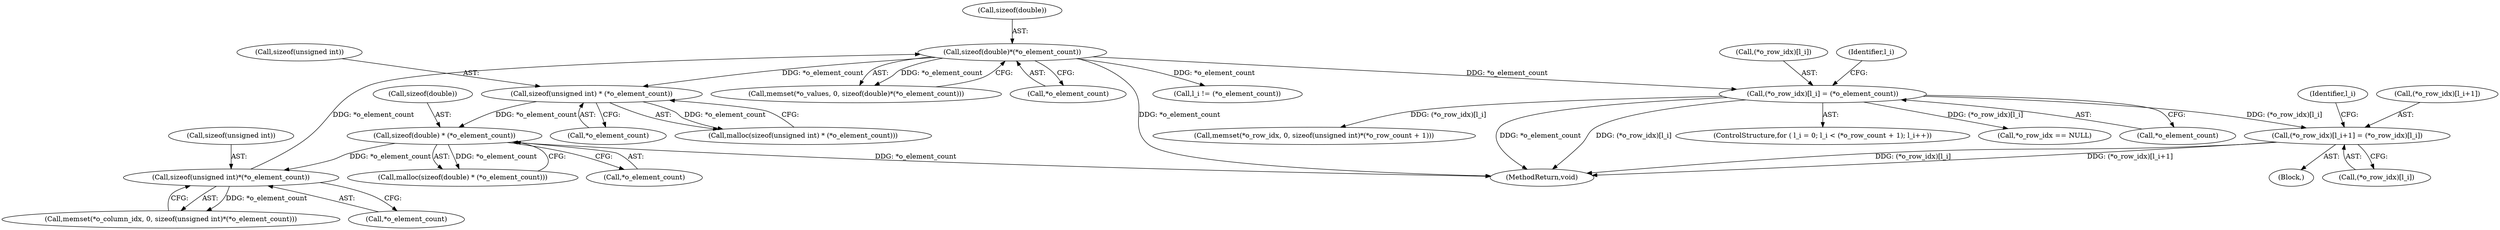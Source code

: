 digraph "0_libxsmm_151481489192e6d1997f8bde52c5c425ea41741d@array" {
"1000427" [label="(Call,(*o_row_idx)[l_i+1] = (*o_row_idx)[l_i])"];
"1000319" [label="(Call,(*o_row_idx)[l_i] = (*o_element_count))"];
"1000294" [label="(Call,sizeof(double)*(*o_element_count))"];
"1000285" [label="(Call,sizeof(unsigned int)*(*o_element_count))"];
"1000231" [label="(Call,sizeof(double) * (*o_element_count))"];
"1000207" [label="(Call,sizeof(unsigned int) * (*o_element_count))"];
"1000234" [label="(Call,*o_element_count)"];
"1000294" [label="(Call,sizeof(double)*(*o_element_count))"];
"1000400" [label="(Call,l_i != (*o_element_count))"];
"1000248" [label="(Call,*o_row_idx == NULL)"];
"1000281" [label="(Call,memset(*o_column_idx, 0, sizeof(unsigned int)*(*o_element_count)))"];
"1000230" [label="(Call,malloc(sizeof(double) * (*o_element_count)))"];
"1000231" [label="(Call,sizeof(double) * (*o_element_count))"];
"1000208" [label="(Call,sizeof(unsigned int))"];
"1000418" [label="(Identifier,l_i)"];
"1000295" [label="(Call,sizeof(double))"];
"1000428" [label="(Call,(*o_row_idx)[l_i+1])"];
"1000324" [label="(Call,*o_element_count)"];
"1000319" [label="(Call,(*o_row_idx)[l_i] = (*o_element_count))"];
"1000270" [label="(Call,memset(*o_row_idx, 0, sizeof(unsigned int)*(*o_row_count + 1)))"];
"1000297" [label="(Call,*o_element_count)"];
"1000210" [label="(Call,*o_element_count)"];
"1000320" [label="(Call,(*o_row_idx)[l_i])"];
"1000445" [label="(MethodReturn,void)"];
"1000207" [label="(Call,sizeof(unsigned int) * (*o_element_count))"];
"1000232" [label="(Call,sizeof(double))"];
"1000318" [label="(Identifier,l_i)"];
"1000427" [label="(Call,(*o_row_idx)[l_i+1] = (*o_row_idx)[l_i])"];
"1000307" [label="(ControlStructure,for ( l_i = 0; l_i < (*o_row_count + 1); l_i++))"];
"1000426" [label="(Block,)"];
"1000434" [label="(Call,(*o_row_idx)[l_i])"];
"1000286" [label="(Call,sizeof(unsigned int))"];
"1000290" [label="(Call,memset(*o_values, 0, sizeof(double)*(*o_element_count)))"];
"1000288" [label="(Call,*o_element_count)"];
"1000285" [label="(Call,sizeof(unsigned int)*(*o_element_count))"];
"1000206" [label="(Call,malloc(sizeof(unsigned int) * (*o_element_count)))"];
"1000427" -> "1000426"  [label="AST: "];
"1000427" -> "1000434"  [label="CFG: "];
"1000428" -> "1000427"  [label="AST: "];
"1000434" -> "1000427"  [label="AST: "];
"1000418" -> "1000427"  [label="CFG: "];
"1000427" -> "1000445"  [label="DDG: (*o_row_idx)[l_i+1]"];
"1000427" -> "1000445"  [label="DDG: (*o_row_idx)[l_i]"];
"1000319" -> "1000427"  [label="DDG: (*o_row_idx)[l_i]"];
"1000319" -> "1000307"  [label="AST: "];
"1000319" -> "1000324"  [label="CFG: "];
"1000320" -> "1000319"  [label="AST: "];
"1000324" -> "1000319"  [label="AST: "];
"1000318" -> "1000319"  [label="CFG: "];
"1000319" -> "1000445"  [label="DDG: *o_element_count"];
"1000319" -> "1000445"  [label="DDG: (*o_row_idx)[l_i]"];
"1000319" -> "1000248"  [label="DDG: (*o_row_idx)[l_i]"];
"1000319" -> "1000270"  [label="DDG: (*o_row_idx)[l_i]"];
"1000294" -> "1000319"  [label="DDG: *o_element_count"];
"1000294" -> "1000290"  [label="AST: "];
"1000294" -> "1000297"  [label="CFG: "];
"1000295" -> "1000294"  [label="AST: "];
"1000297" -> "1000294"  [label="AST: "];
"1000290" -> "1000294"  [label="CFG: "];
"1000294" -> "1000445"  [label="DDG: *o_element_count"];
"1000294" -> "1000207"  [label="DDG: *o_element_count"];
"1000294" -> "1000290"  [label="DDG: *o_element_count"];
"1000285" -> "1000294"  [label="DDG: *o_element_count"];
"1000294" -> "1000400"  [label="DDG: *o_element_count"];
"1000285" -> "1000281"  [label="AST: "];
"1000285" -> "1000288"  [label="CFG: "];
"1000286" -> "1000285"  [label="AST: "];
"1000288" -> "1000285"  [label="AST: "];
"1000281" -> "1000285"  [label="CFG: "];
"1000285" -> "1000281"  [label="DDG: *o_element_count"];
"1000231" -> "1000285"  [label="DDG: *o_element_count"];
"1000231" -> "1000230"  [label="AST: "];
"1000231" -> "1000234"  [label="CFG: "];
"1000232" -> "1000231"  [label="AST: "];
"1000234" -> "1000231"  [label="AST: "];
"1000230" -> "1000231"  [label="CFG: "];
"1000231" -> "1000445"  [label="DDG: *o_element_count"];
"1000231" -> "1000230"  [label="DDG: *o_element_count"];
"1000207" -> "1000231"  [label="DDG: *o_element_count"];
"1000207" -> "1000206"  [label="AST: "];
"1000207" -> "1000210"  [label="CFG: "];
"1000208" -> "1000207"  [label="AST: "];
"1000210" -> "1000207"  [label="AST: "];
"1000206" -> "1000207"  [label="CFG: "];
"1000207" -> "1000206"  [label="DDG: *o_element_count"];
}
